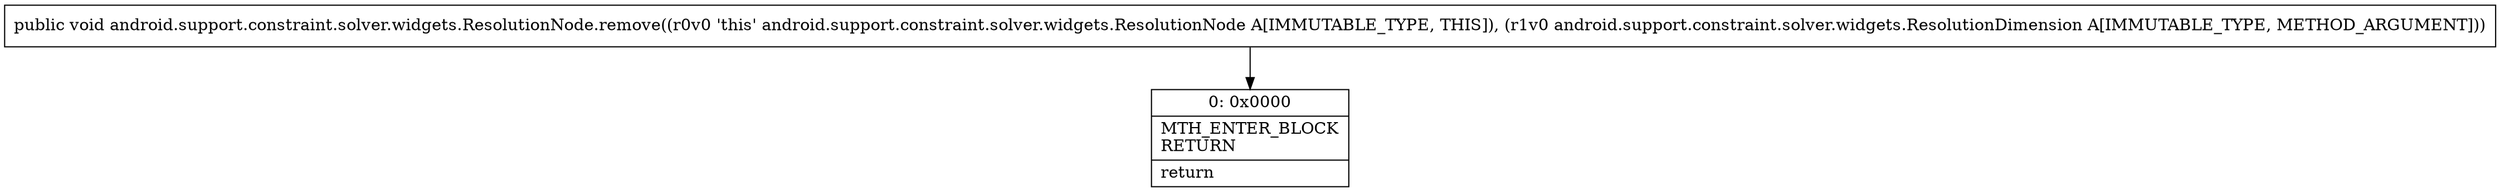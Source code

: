 digraph "CFG forandroid.support.constraint.solver.widgets.ResolutionNode.remove(Landroid\/support\/constraint\/solver\/widgets\/ResolutionDimension;)V" {
Node_0 [shape=record,label="{0\:\ 0x0000|MTH_ENTER_BLOCK\lRETURN\l|return\l}"];
MethodNode[shape=record,label="{public void android.support.constraint.solver.widgets.ResolutionNode.remove((r0v0 'this' android.support.constraint.solver.widgets.ResolutionNode A[IMMUTABLE_TYPE, THIS]), (r1v0 android.support.constraint.solver.widgets.ResolutionDimension A[IMMUTABLE_TYPE, METHOD_ARGUMENT])) }"];
MethodNode -> Node_0;
}

